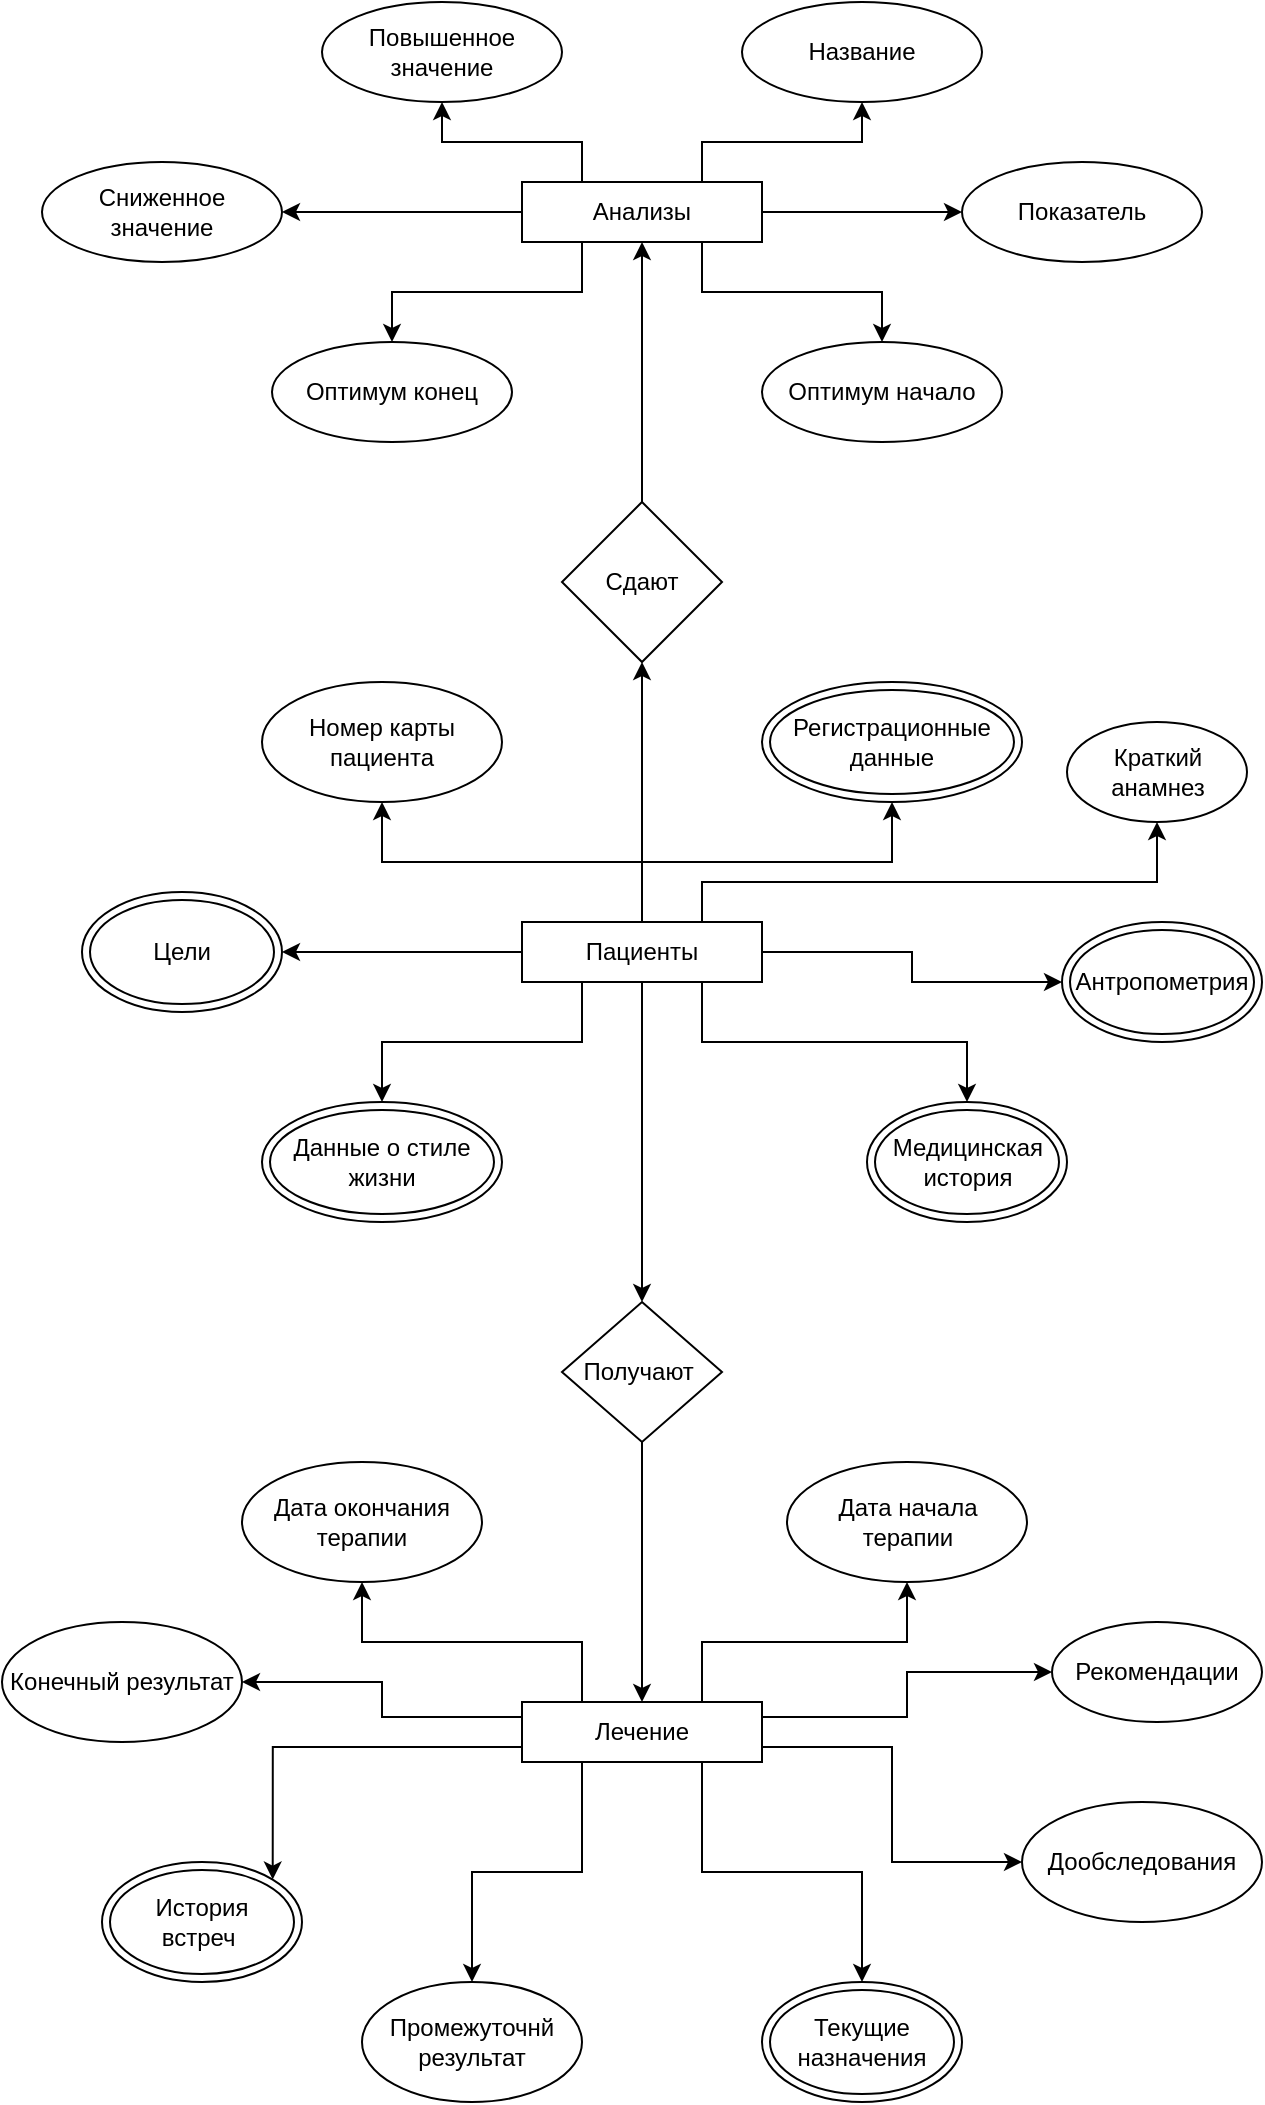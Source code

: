 <mxfile version="22.1.17" type="device">
  <diagram name="Page-1" id="4aMb7WHl3r88KMiQL37s">
    <mxGraphModel dx="1290" dy="2184" grid="1" gridSize="10" guides="1" tooltips="1" connect="1" arrows="1" fold="1" page="1" pageScale="1" pageWidth="1169" pageHeight="1654" math="0" shadow="0">
      <root>
        <mxCell id="0" />
        <mxCell id="1" parent="0" />
        <mxCell id="t0WWKyNTVqj59xOwEJvP-4" style="edgeStyle=orthogonalEdgeStyle;rounded=0;orthogonalLoop=1;jettySize=auto;html=1;exitX=0.5;exitY=1;exitDx=0;exitDy=0;entryX=0.5;entryY=0;entryDx=0;entryDy=0;" edge="1" parent="1" source="t0WWKyNTVqj59xOwEJvP-1" target="t0WWKyNTVqj59xOwEJvP-2">
          <mxGeometry relative="1" as="geometry" />
        </mxCell>
        <mxCell id="t0WWKyNTVqj59xOwEJvP-17" style="edgeStyle=orthogonalEdgeStyle;rounded=0;orthogonalLoop=1;jettySize=auto;html=1;exitX=0.5;exitY=0;exitDx=0;exitDy=0;entryX=0.5;entryY=1;entryDx=0;entryDy=0;" edge="1" parent="1" source="t0WWKyNTVqj59xOwEJvP-1" target="t0WWKyNTVqj59xOwEJvP-16">
          <mxGeometry relative="1" as="geometry" />
        </mxCell>
        <mxCell id="t0WWKyNTVqj59xOwEJvP-18" style="edgeStyle=orthogonalEdgeStyle;rounded=0;orthogonalLoop=1;jettySize=auto;html=1;exitX=0.5;exitY=0;exitDx=0;exitDy=0;entryX=0.5;entryY=1;entryDx=0;entryDy=0;" edge="1" parent="1" source="t0WWKyNTVqj59xOwEJvP-1" target="t0WWKyNTVqj59xOwEJvP-7">
          <mxGeometry relative="1" as="geometry" />
        </mxCell>
        <mxCell id="t0WWKyNTVqj59xOwEJvP-48" style="edgeStyle=orthogonalEdgeStyle;rounded=0;orthogonalLoop=1;jettySize=auto;html=1;exitX=0.5;exitY=0;exitDx=0;exitDy=0;entryX=0.5;entryY=1;entryDx=0;entryDy=0;" edge="1" parent="1" source="t0WWKyNTVqj59xOwEJvP-1" target="t0WWKyNTVqj59xOwEJvP-46">
          <mxGeometry relative="1" as="geometry" />
        </mxCell>
        <mxCell id="t0WWKyNTVqj59xOwEJvP-63" style="edgeStyle=orthogonalEdgeStyle;rounded=0;orthogonalLoop=1;jettySize=auto;html=1;exitX=0.75;exitY=0;exitDx=0;exitDy=0;entryX=0.5;entryY=1;entryDx=0;entryDy=0;" edge="1" parent="1" source="t0WWKyNTVqj59xOwEJvP-1" target="t0WWKyNTVqj59xOwEJvP-62">
          <mxGeometry relative="1" as="geometry">
            <Array as="points">
              <mxPoint x="610" y="230" />
              <mxPoint x="838" y="230" />
            </Array>
          </mxGeometry>
        </mxCell>
        <mxCell id="t0WWKyNTVqj59xOwEJvP-75" style="edgeStyle=orthogonalEdgeStyle;rounded=0;orthogonalLoop=1;jettySize=auto;html=1;exitX=0;exitY=0.5;exitDx=0;exitDy=0;entryX=1;entryY=0.5;entryDx=0;entryDy=0;" edge="1" parent="1" source="t0WWKyNTVqj59xOwEJvP-1" target="t0WWKyNTVqj59xOwEJvP-13">
          <mxGeometry relative="1" as="geometry" />
        </mxCell>
        <mxCell id="t0WWKyNTVqj59xOwEJvP-76" style="edgeStyle=orthogonalEdgeStyle;rounded=0;orthogonalLoop=1;jettySize=auto;html=1;exitX=0.25;exitY=1;exitDx=0;exitDy=0;entryX=0.5;entryY=0;entryDx=0;entryDy=0;" edge="1" parent="1" source="t0WWKyNTVqj59xOwEJvP-1" target="t0WWKyNTVqj59xOwEJvP-11">
          <mxGeometry relative="1" as="geometry" />
        </mxCell>
        <mxCell id="t0WWKyNTVqj59xOwEJvP-77" style="edgeStyle=orthogonalEdgeStyle;rounded=0;orthogonalLoop=1;jettySize=auto;html=1;exitX=0.75;exitY=1;exitDx=0;exitDy=0;entryX=0.5;entryY=0;entryDx=0;entryDy=0;" edge="1" parent="1" source="t0WWKyNTVqj59xOwEJvP-1" target="t0WWKyNTVqj59xOwEJvP-10">
          <mxGeometry relative="1" as="geometry" />
        </mxCell>
        <mxCell id="t0WWKyNTVqj59xOwEJvP-78" style="edgeStyle=orthogonalEdgeStyle;rounded=0;orthogonalLoop=1;jettySize=auto;html=1;exitX=1;exitY=0.5;exitDx=0;exitDy=0;entryX=0;entryY=0.5;entryDx=0;entryDy=0;" edge="1" parent="1" source="t0WWKyNTVqj59xOwEJvP-1" target="t0WWKyNTVqj59xOwEJvP-9">
          <mxGeometry relative="1" as="geometry" />
        </mxCell>
        <mxCell id="t0WWKyNTVqj59xOwEJvP-1" value="Пациенты" style="rounded=0;whiteSpace=wrap;html=1;" vertex="1" parent="1">
          <mxGeometry x="520" y="250" width="120" height="30" as="geometry" />
        </mxCell>
        <mxCell id="t0WWKyNTVqj59xOwEJvP-6" style="edgeStyle=orthogonalEdgeStyle;rounded=0;orthogonalLoop=1;jettySize=auto;html=1;exitX=0.5;exitY=1;exitDx=0;exitDy=0;entryX=0.5;entryY=0;entryDx=0;entryDy=0;" edge="1" parent="1" source="t0WWKyNTVqj59xOwEJvP-2" target="t0WWKyNTVqj59xOwEJvP-5">
          <mxGeometry relative="1" as="geometry" />
        </mxCell>
        <mxCell id="t0WWKyNTVqj59xOwEJvP-2" value="Получают&amp;nbsp;" style="rhombus;whiteSpace=wrap;html=1;" vertex="1" parent="1">
          <mxGeometry x="540" y="440" width="80" height="70" as="geometry" />
        </mxCell>
        <mxCell id="t0WWKyNTVqj59xOwEJvP-38" style="edgeStyle=orthogonalEdgeStyle;rounded=0;orthogonalLoop=1;jettySize=auto;html=1;exitX=0.75;exitY=0;exitDx=0;exitDy=0;entryX=0.5;entryY=1;entryDx=0;entryDy=0;" edge="1" parent="1" source="t0WWKyNTVqj59xOwEJvP-5" target="t0WWKyNTVqj59xOwEJvP-29">
          <mxGeometry relative="1" as="geometry" />
        </mxCell>
        <mxCell id="t0WWKyNTVqj59xOwEJvP-41" style="edgeStyle=orthogonalEdgeStyle;rounded=0;orthogonalLoop=1;jettySize=auto;html=1;exitX=0.75;exitY=1;exitDx=0;exitDy=0;entryX=0.5;entryY=0;entryDx=0;entryDy=0;" edge="1" parent="1" source="t0WWKyNTVqj59xOwEJvP-5" target="t0WWKyNTVqj59xOwEJvP-32">
          <mxGeometry relative="1" as="geometry" />
        </mxCell>
        <mxCell id="t0WWKyNTVqj59xOwEJvP-68" style="edgeStyle=orthogonalEdgeStyle;rounded=0;orthogonalLoop=1;jettySize=auto;html=1;exitX=0;exitY=0.75;exitDx=0;exitDy=0;entryX=1;entryY=0;entryDx=0;entryDy=0;" edge="1" parent="1" source="t0WWKyNTVqj59xOwEJvP-5" target="t0WWKyNTVqj59xOwEJvP-15">
          <mxGeometry relative="1" as="geometry" />
        </mxCell>
        <mxCell id="t0WWKyNTVqj59xOwEJvP-71" style="edgeStyle=orthogonalEdgeStyle;rounded=0;orthogonalLoop=1;jettySize=auto;html=1;exitX=1;exitY=0.25;exitDx=0;exitDy=0;entryX=0;entryY=0.5;entryDx=0;entryDy=0;" edge="1" parent="1" source="t0WWKyNTVqj59xOwEJvP-5" target="t0WWKyNTVqj59xOwEJvP-69">
          <mxGeometry relative="1" as="geometry" />
        </mxCell>
        <mxCell id="t0WWKyNTVqj59xOwEJvP-72" style="edgeStyle=orthogonalEdgeStyle;rounded=0;orthogonalLoop=1;jettySize=auto;html=1;exitX=1;exitY=0.75;exitDx=0;exitDy=0;entryX=0;entryY=0.5;entryDx=0;entryDy=0;" edge="1" parent="1" source="t0WWKyNTVqj59xOwEJvP-5" target="t0WWKyNTVqj59xOwEJvP-70">
          <mxGeometry relative="1" as="geometry" />
        </mxCell>
        <mxCell id="t0WWKyNTVqj59xOwEJvP-74" style="edgeStyle=orthogonalEdgeStyle;rounded=0;orthogonalLoop=1;jettySize=auto;html=1;exitX=0.25;exitY=1;exitDx=0;exitDy=0;entryX=0.5;entryY=0;entryDx=0;entryDy=0;" edge="1" parent="1" source="t0WWKyNTVqj59xOwEJvP-5" target="t0WWKyNTVqj59xOwEJvP-73">
          <mxGeometry relative="1" as="geometry" />
        </mxCell>
        <mxCell id="t0WWKyNTVqj59xOwEJvP-79" style="edgeStyle=orthogonalEdgeStyle;rounded=0;orthogonalLoop=1;jettySize=auto;html=1;exitX=0.25;exitY=0;exitDx=0;exitDy=0;entryX=0.5;entryY=1;entryDx=0;entryDy=0;" edge="1" parent="1" source="t0WWKyNTVqj59xOwEJvP-5" target="t0WWKyNTVqj59xOwEJvP-35">
          <mxGeometry relative="1" as="geometry" />
        </mxCell>
        <mxCell id="t0WWKyNTVqj59xOwEJvP-80" style="edgeStyle=orthogonalEdgeStyle;rounded=0;orthogonalLoop=1;jettySize=auto;html=1;exitX=0;exitY=0.25;exitDx=0;exitDy=0;entryX=1;entryY=0.5;entryDx=0;entryDy=0;" edge="1" parent="1" source="t0WWKyNTVqj59xOwEJvP-5" target="t0WWKyNTVqj59xOwEJvP-36">
          <mxGeometry relative="1" as="geometry" />
        </mxCell>
        <mxCell id="t0WWKyNTVqj59xOwEJvP-5" value="Лечение" style="rounded=0;whiteSpace=wrap;html=1;" vertex="1" parent="1">
          <mxGeometry x="520" y="640" width="120" height="30" as="geometry" />
        </mxCell>
        <mxCell id="t0WWKyNTVqj59xOwEJvP-7" value="Регистрационные данные" style="ellipse;shape=doubleEllipse;whiteSpace=wrap;html=1;" vertex="1" parent="1">
          <mxGeometry x="640" y="130" width="130" height="60" as="geometry" />
        </mxCell>
        <mxCell id="t0WWKyNTVqj59xOwEJvP-9" value="Антропометрия" style="ellipse;shape=doubleEllipse;whiteSpace=wrap;html=1;" vertex="1" parent="1">
          <mxGeometry x="790" y="250" width="100" height="60" as="geometry" />
        </mxCell>
        <mxCell id="t0WWKyNTVqj59xOwEJvP-10" value="Медицинская история" style="ellipse;shape=doubleEllipse;whiteSpace=wrap;html=1;" vertex="1" parent="1">
          <mxGeometry x="692.5" y="340" width="100" height="60" as="geometry" />
        </mxCell>
        <mxCell id="t0WWKyNTVqj59xOwEJvP-11" value="Данные о стиле жизни" style="ellipse;shape=doubleEllipse;whiteSpace=wrap;html=1;" vertex="1" parent="1">
          <mxGeometry x="390" y="340" width="120" height="60" as="geometry" />
        </mxCell>
        <mxCell id="t0WWKyNTVqj59xOwEJvP-13" value="Цели" style="ellipse;shape=doubleEllipse;whiteSpace=wrap;html=1;" vertex="1" parent="1">
          <mxGeometry x="300" y="235" width="100" height="60" as="geometry" />
        </mxCell>
        <mxCell id="t0WWKyNTVqj59xOwEJvP-15" value="История встреч&amp;nbsp;" style="ellipse;shape=doubleEllipse;whiteSpace=wrap;html=1;" vertex="1" parent="1">
          <mxGeometry x="310" y="720" width="100" height="60" as="geometry" />
        </mxCell>
        <mxCell id="t0WWKyNTVqj59xOwEJvP-16" value="Номер карты пациента" style="ellipse;whiteSpace=wrap;html=1;" vertex="1" parent="1">
          <mxGeometry x="390" y="130" width="120" height="60" as="geometry" />
        </mxCell>
        <mxCell id="t0WWKyNTVqj59xOwEJvP-29" value="Дата начала терапии" style="ellipse;whiteSpace=wrap;html=1;" vertex="1" parent="1">
          <mxGeometry x="652.5" y="520" width="120" height="60" as="geometry" />
        </mxCell>
        <mxCell id="t0WWKyNTVqj59xOwEJvP-32" value="Текущие назначения" style="ellipse;shape=doubleEllipse;whiteSpace=wrap;html=1;" vertex="1" parent="1">
          <mxGeometry x="640" y="780" width="100" height="60" as="geometry" />
        </mxCell>
        <mxCell id="t0WWKyNTVqj59xOwEJvP-35" value="Дата окончания терапии" style="ellipse;whiteSpace=wrap;html=1;" vertex="1" parent="1">
          <mxGeometry x="380" y="520" width="120" height="60" as="geometry" />
        </mxCell>
        <mxCell id="t0WWKyNTVqj59xOwEJvP-36" value="Конечный результат" style="ellipse;whiteSpace=wrap;html=1;" vertex="1" parent="1">
          <mxGeometry x="260" y="600" width="120" height="60" as="geometry" />
        </mxCell>
        <mxCell id="t0WWKyNTVqj59xOwEJvP-49" style="edgeStyle=orthogonalEdgeStyle;rounded=0;orthogonalLoop=1;jettySize=auto;html=1;exitX=0.5;exitY=0;exitDx=0;exitDy=0;entryX=0.5;entryY=1;entryDx=0;entryDy=0;" edge="1" parent="1" source="t0WWKyNTVqj59xOwEJvP-46" target="t0WWKyNTVqj59xOwEJvP-47">
          <mxGeometry relative="1" as="geometry" />
        </mxCell>
        <mxCell id="t0WWKyNTVqj59xOwEJvP-46" value="Сдают" style="rhombus;whiteSpace=wrap;html=1;" vertex="1" parent="1">
          <mxGeometry x="540" y="40" width="80" height="80" as="geometry" />
        </mxCell>
        <mxCell id="t0WWKyNTVqj59xOwEJvP-56" style="edgeStyle=orthogonalEdgeStyle;rounded=0;orthogonalLoop=1;jettySize=auto;html=1;exitX=0.75;exitY=0;exitDx=0;exitDy=0;entryX=0.5;entryY=1;entryDx=0;entryDy=0;" edge="1" parent="1" source="t0WWKyNTVqj59xOwEJvP-47" target="t0WWKyNTVqj59xOwEJvP-50">
          <mxGeometry relative="1" as="geometry" />
        </mxCell>
        <mxCell id="t0WWKyNTVqj59xOwEJvP-57" style="edgeStyle=orthogonalEdgeStyle;rounded=0;orthogonalLoop=1;jettySize=auto;html=1;exitX=0.25;exitY=0;exitDx=0;exitDy=0;entryX=0.5;entryY=1;entryDx=0;entryDy=0;" edge="1" parent="1" source="t0WWKyNTVqj59xOwEJvP-47" target="t0WWKyNTVqj59xOwEJvP-55">
          <mxGeometry relative="1" as="geometry" />
        </mxCell>
        <mxCell id="t0WWKyNTVqj59xOwEJvP-58" style="edgeStyle=orthogonalEdgeStyle;rounded=0;orthogonalLoop=1;jettySize=auto;html=1;exitX=1;exitY=0.5;exitDx=0;exitDy=0;entryX=0;entryY=0.5;entryDx=0;entryDy=0;" edge="1" parent="1" source="t0WWKyNTVqj59xOwEJvP-47" target="t0WWKyNTVqj59xOwEJvP-51">
          <mxGeometry relative="1" as="geometry" />
        </mxCell>
        <mxCell id="t0WWKyNTVqj59xOwEJvP-59" style="edgeStyle=orthogonalEdgeStyle;rounded=0;orthogonalLoop=1;jettySize=auto;html=1;exitX=0.75;exitY=1;exitDx=0;exitDy=0;entryX=0.5;entryY=0;entryDx=0;entryDy=0;" edge="1" parent="1" source="t0WWKyNTVqj59xOwEJvP-47" target="t0WWKyNTVqj59xOwEJvP-52">
          <mxGeometry relative="1" as="geometry" />
        </mxCell>
        <mxCell id="t0WWKyNTVqj59xOwEJvP-61" style="edgeStyle=orthogonalEdgeStyle;rounded=0;orthogonalLoop=1;jettySize=auto;html=1;exitX=0;exitY=0.5;exitDx=0;exitDy=0;entryX=1;entryY=0.5;entryDx=0;entryDy=0;" edge="1" parent="1" source="t0WWKyNTVqj59xOwEJvP-47" target="t0WWKyNTVqj59xOwEJvP-54">
          <mxGeometry relative="1" as="geometry" />
        </mxCell>
        <mxCell id="t0WWKyNTVqj59xOwEJvP-47" value="Анализы" style="rounded=0;whiteSpace=wrap;html=1;" vertex="1" parent="1">
          <mxGeometry x="520" y="-120" width="120" height="30" as="geometry" />
        </mxCell>
        <mxCell id="t0WWKyNTVqj59xOwEJvP-50" value="Название" style="ellipse;whiteSpace=wrap;html=1;" vertex="1" parent="1">
          <mxGeometry x="630" y="-210" width="120" height="50" as="geometry" />
        </mxCell>
        <mxCell id="t0WWKyNTVqj59xOwEJvP-51" value="Показатель" style="ellipse;whiteSpace=wrap;html=1;" vertex="1" parent="1">
          <mxGeometry x="740" y="-130" width="120" height="50" as="geometry" />
        </mxCell>
        <mxCell id="t0WWKyNTVqj59xOwEJvP-52" value="Оптимум начало" style="ellipse;whiteSpace=wrap;html=1;" vertex="1" parent="1">
          <mxGeometry x="640" y="-40" width="120" height="50" as="geometry" />
        </mxCell>
        <mxCell id="t0WWKyNTVqj59xOwEJvP-53" value="Оптимум конец" style="ellipse;whiteSpace=wrap;html=1;" vertex="1" parent="1">
          <mxGeometry x="395" y="-40" width="120" height="50" as="geometry" />
        </mxCell>
        <mxCell id="t0WWKyNTVqj59xOwEJvP-54" value="Сниженное значение" style="ellipse;whiteSpace=wrap;html=1;" vertex="1" parent="1">
          <mxGeometry x="280" y="-130" width="120" height="50" as="geometry" />
        </mxCell>
        <mxCell id="t0WWKyNTVqj59xOwEJvP-55" value="Повышенное значение" style="ellipse;whiteSpace=wrap;html=1;" vertex="1" parent="1">
          <mxGeometry x="420" y="-210" width="120" height="50" as="geometry" />
        </mxCell>
        <mxCell id="t0WWKyNTVqj59xOwEJvP-60" style="edgeStyle=orthogonalEdgeStyle;rounded=0;orthogonalLoop=1;jettySize=auto;html=1;exitX=0.25;exitY=1;exitDx=0;exitDy=0;entryX=0.5;entryY=0;entryDx=0;entryDy=0;" edge="1" parent="1" source="t0WWKyNTVqj59xOwEJvP-47" target="t0WWKyNTVqj59xOwEJvP-53">
          <mxGeometry relative="1" as="geometry" />
        </mxCell>
        <mxCell id="t0WWKyNTVqj59xOwEJvP-62" value="Краткий анамнез" style="ellipse;whiteSpace=wrap;html=1;" vertex="1" parent="1">
          <mxGeometry x="792.5" y="150" width="90" height="50" as="geometry" />
        </mxCell>
        <mxCell id="t0WWKyNTVqj59xOwEJvP-69" value="Рекомендации" style="ellipse;whiteSpace=wrap;html=1;" vertex="1" parent="1">
          <mxGeometry x="785" y="600" width="105" height="50" as="geometry" />
        </mxCell>
        <mxCell id="t0WWKyNTVqj59xOwEJvP-70" value="Дообследования" style="ellipse;whiteSpace=wrap;html=1;" vertex="1" parent="1">
          <mxGeometry x="770" y="690" width="120" height="60" as="geometry" />
        </mxCell>
        <mxCell id="t0WWKyNTVqj59xOwEJvP-73" value="Промежуточнй результат" style="ellipse;whiteSpace=wrap;html=1;" vertex="1" parent="1">
          <mxGeometry x="440" y="780" width="110" height="60" as="geometry" />
        </mxCell>
      </root>
    </mxGraphModel>
  </diagram>
</mxfile>
